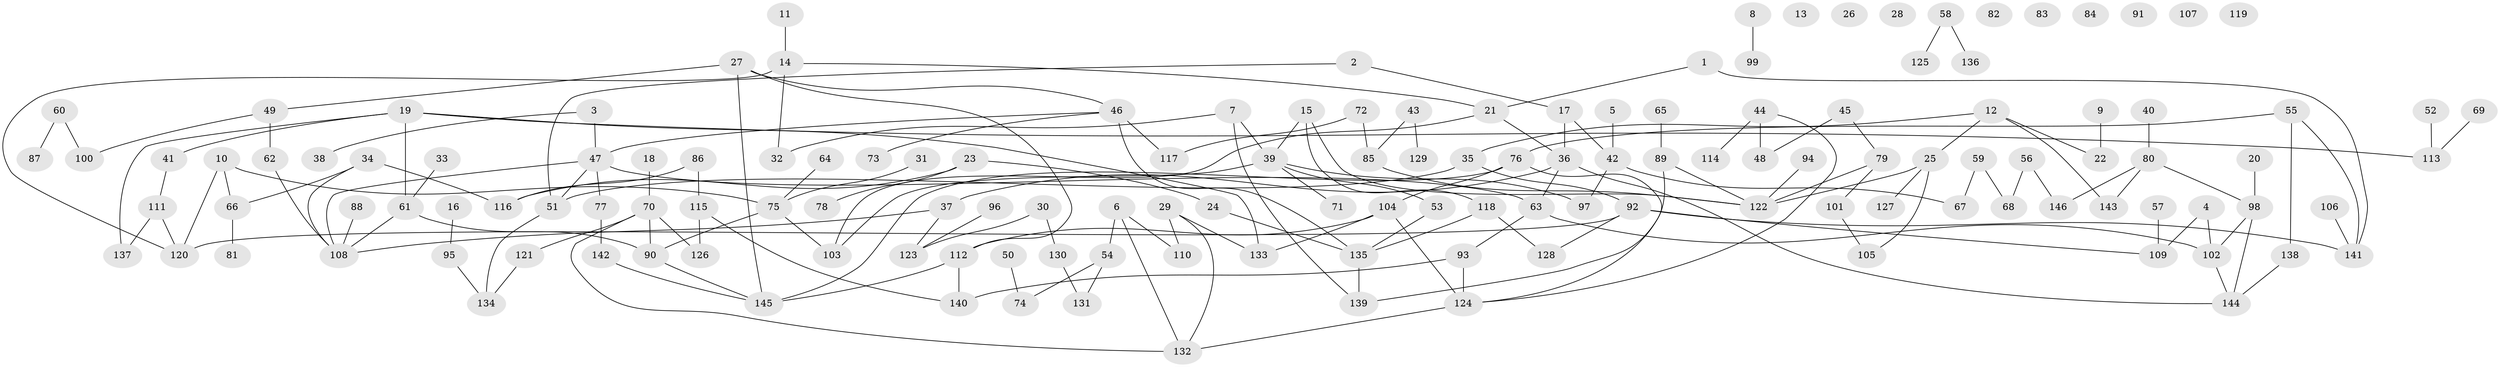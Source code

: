 // Generated by graph-tools (version 1.1) at 2025/12/03/09/25 04:12:51]
// undirected, 146 vertices, 178 edges
graph export_dot {
graph [start="1"]
  node [color=gray90,style=filled];
  1;
  2;
  3;
  4;
  5;
  6;
  7;
  8;
  9;
  10;
  11;
  12;
  13;
  14;
  15;
  16;
  17;
  18;
  19;
  20;
  21;
  22;
  23;
  24;
  25;
  26;
  27;
  28;
  29;
  30;
  31;
  32;
  33;
  34;
  35;
  36;
  37;
  38;
  39;
  40;
  41;
  42;
  43;
  44;
  45;
  46;
  47;
  48;
  49;
  50;
  51;
  52;
  53;
  54;
  55;
  56;
  57;
  58;
  59;
  60;
  61;
  62;
  63;
  64;
  65;
  66;
  67;
  68;
  69;
  70;
  71;
  72;
  73;
  74;
  75;
  76;
  77;
  78;
  79;
  80;
  81;
  82;
  83;
  84;
  85;
  86;
  87;
  88;
  89;
  90;
  91;
  92;
  93;
  94;
  95;
  96;
  97;
  98;
  99;
  100;
  101;
  102;
  103;
  104;
  105;
  106;
  107;
  108;
  109;
  110;
  111;
  112;
  113;
  114;
  115;
  116;
  117;
  118;
  119;
  120;
  121;
  122;
  123;
  124;
  125;
  126;
  127;
  128;
  129;
  130;
  131;
  132;
  133;
  134;
  135;
  136;
  137;
  138;
  139;
  140;
  141;
  142;
  143;
  144;
  145;
  146;
  1 -- 21;
  1 -- 141;
  2 -- 17;
  2 -- 51;
  3 -- 38;
  3 -- 47;
  4 -- 102;
  4 -- 109;
  5 -- 42;
  6 -- 54;
  6 -- 110;
  6 -- 132;
  7 -- 32;
  7 -- 39;
  7 -- 139;
  8 -- 99;
  9 -- 22;
  10 -- 66;
  10 -- 75;
  10 -- 120;
  11 -- 14;
  12 -- 22;
  12 -- 25;
  12 -- 35;
  12 -- 143;
  14 -- 21;
  14 -- 32;
  14 -- 120;
  15 -- 39;
  15 -- 118;
  15 -- 122;
  16 -- 95;
  17 -- 36;
  17 -- 42;
  18 -- 70;
  19 -- 41;
  19 -- 61;
  19 -- 113;
  19 -- 133;
  19 -- 137;
  20 -- 98;
  21 -- 36;
  21 -- 103;
  23 -- 24;
  23 -- 78;
  23 -- 116;
  24 -- 135;
  25 -- 105;
  25 -- 122;
  25 -- 127;
  27 -- 46;
  27 -- 49;
  27 -- 112;
  27 -- 145;
  29 -- 110;
  29 -- 132;
  29 -- 133;
  30 -- 123;
  30 -- 130;
  31 -- 75;
  33 -- 61;
  34 -- 66;
  34 -- 108;
  34 -- 116;
  35 -- 51;
  35 -- 92;
  36 -- 37;
  36 -- 63;
  36 -- 144;
  37 -- 108;
  37 -- 123;
  39 -- 53;
  39 -- 71;
  39 -- 97;
  39 -- 103;
  40 -- 80;
  41 -- 111;
  42 -- 67;
  42 -- 97;
  43 -- 85;
  43 -- 129;
  44 -- 48;
  44 -- 114;
  44 -- 124;
  45 -- 48;
  45 -- 79;
  46 -- 47;
  46 -- 73;
  46 -- 117;
  46 -- 135;
  47 -- 51;
  47 -- 63;
  47 -- 77;
  47 -- 108;
  49 -- 62;
  49 -- 100;
  50 -- 74;
  51 -- 134;
  52 -- 113;
  53 -- 135;
  54 -- 74;
  54 -- 131;
  55 -- 76;
  55 -- 138;
  55 -- 141;
  56 -- 68;
  56 -- 146;
  57 -- 109;
  58 -- 125;
  58 -- 136;
  59 -- 67;
  59 -- 68;
  60 -- 87;
  60 -- 100;
  61 -- 90;
  61 -- 108;
  62 -- 108;
  63 -- 93;
  63 -- 102;
  64 -- 75;
  65 -- 89;
  66 -- 81;
  69 -- 113;
  70 -- 90;
  70 -- 121;
  70 -- 126;
  70 -- 132;
  72 -- 85;
  72 -- 117;
  75 -- 90;
  75 -- 103;
  76 -- 104;
  76 -- 124;
  76 -- 145;
  77 -- 142;
  79 -- 101;
  79 -- 122;
  80 -- 98;
  80 -- 143;
  80 -- 146;
  85 -- 122;
  86 -- 115;
  86 -- 116;
  88 -- 108;
  89 -- 122;
  89 -- 139;
  90 -- 145;
  92 -- 109;
  92 -- 120;
  92 -- 128;
  92 -- 141;
  93 -- 124;
  93 -- 140;
  94 -- 122;
  95 -- 134;
  96 -- 123;
  98 -- 102;
  98 -- 144;
  101 -- 105;
  102 -- 144;
  104 -- 112;
  104 -- 124;
  104 -- 133;
  106 -- 141;
  111 -- 120;
  111 -- 137;
  112 -- 140;
  112 -- 145;
  115 -- 126;
  115 -- 140;
  118 -- 128;
  118 -- 135;
  121 -- 134;
  124 -- 132;
  130 -- 131;
  135 -- 139;
  138 -- 144;
  142 -- 145;
}
